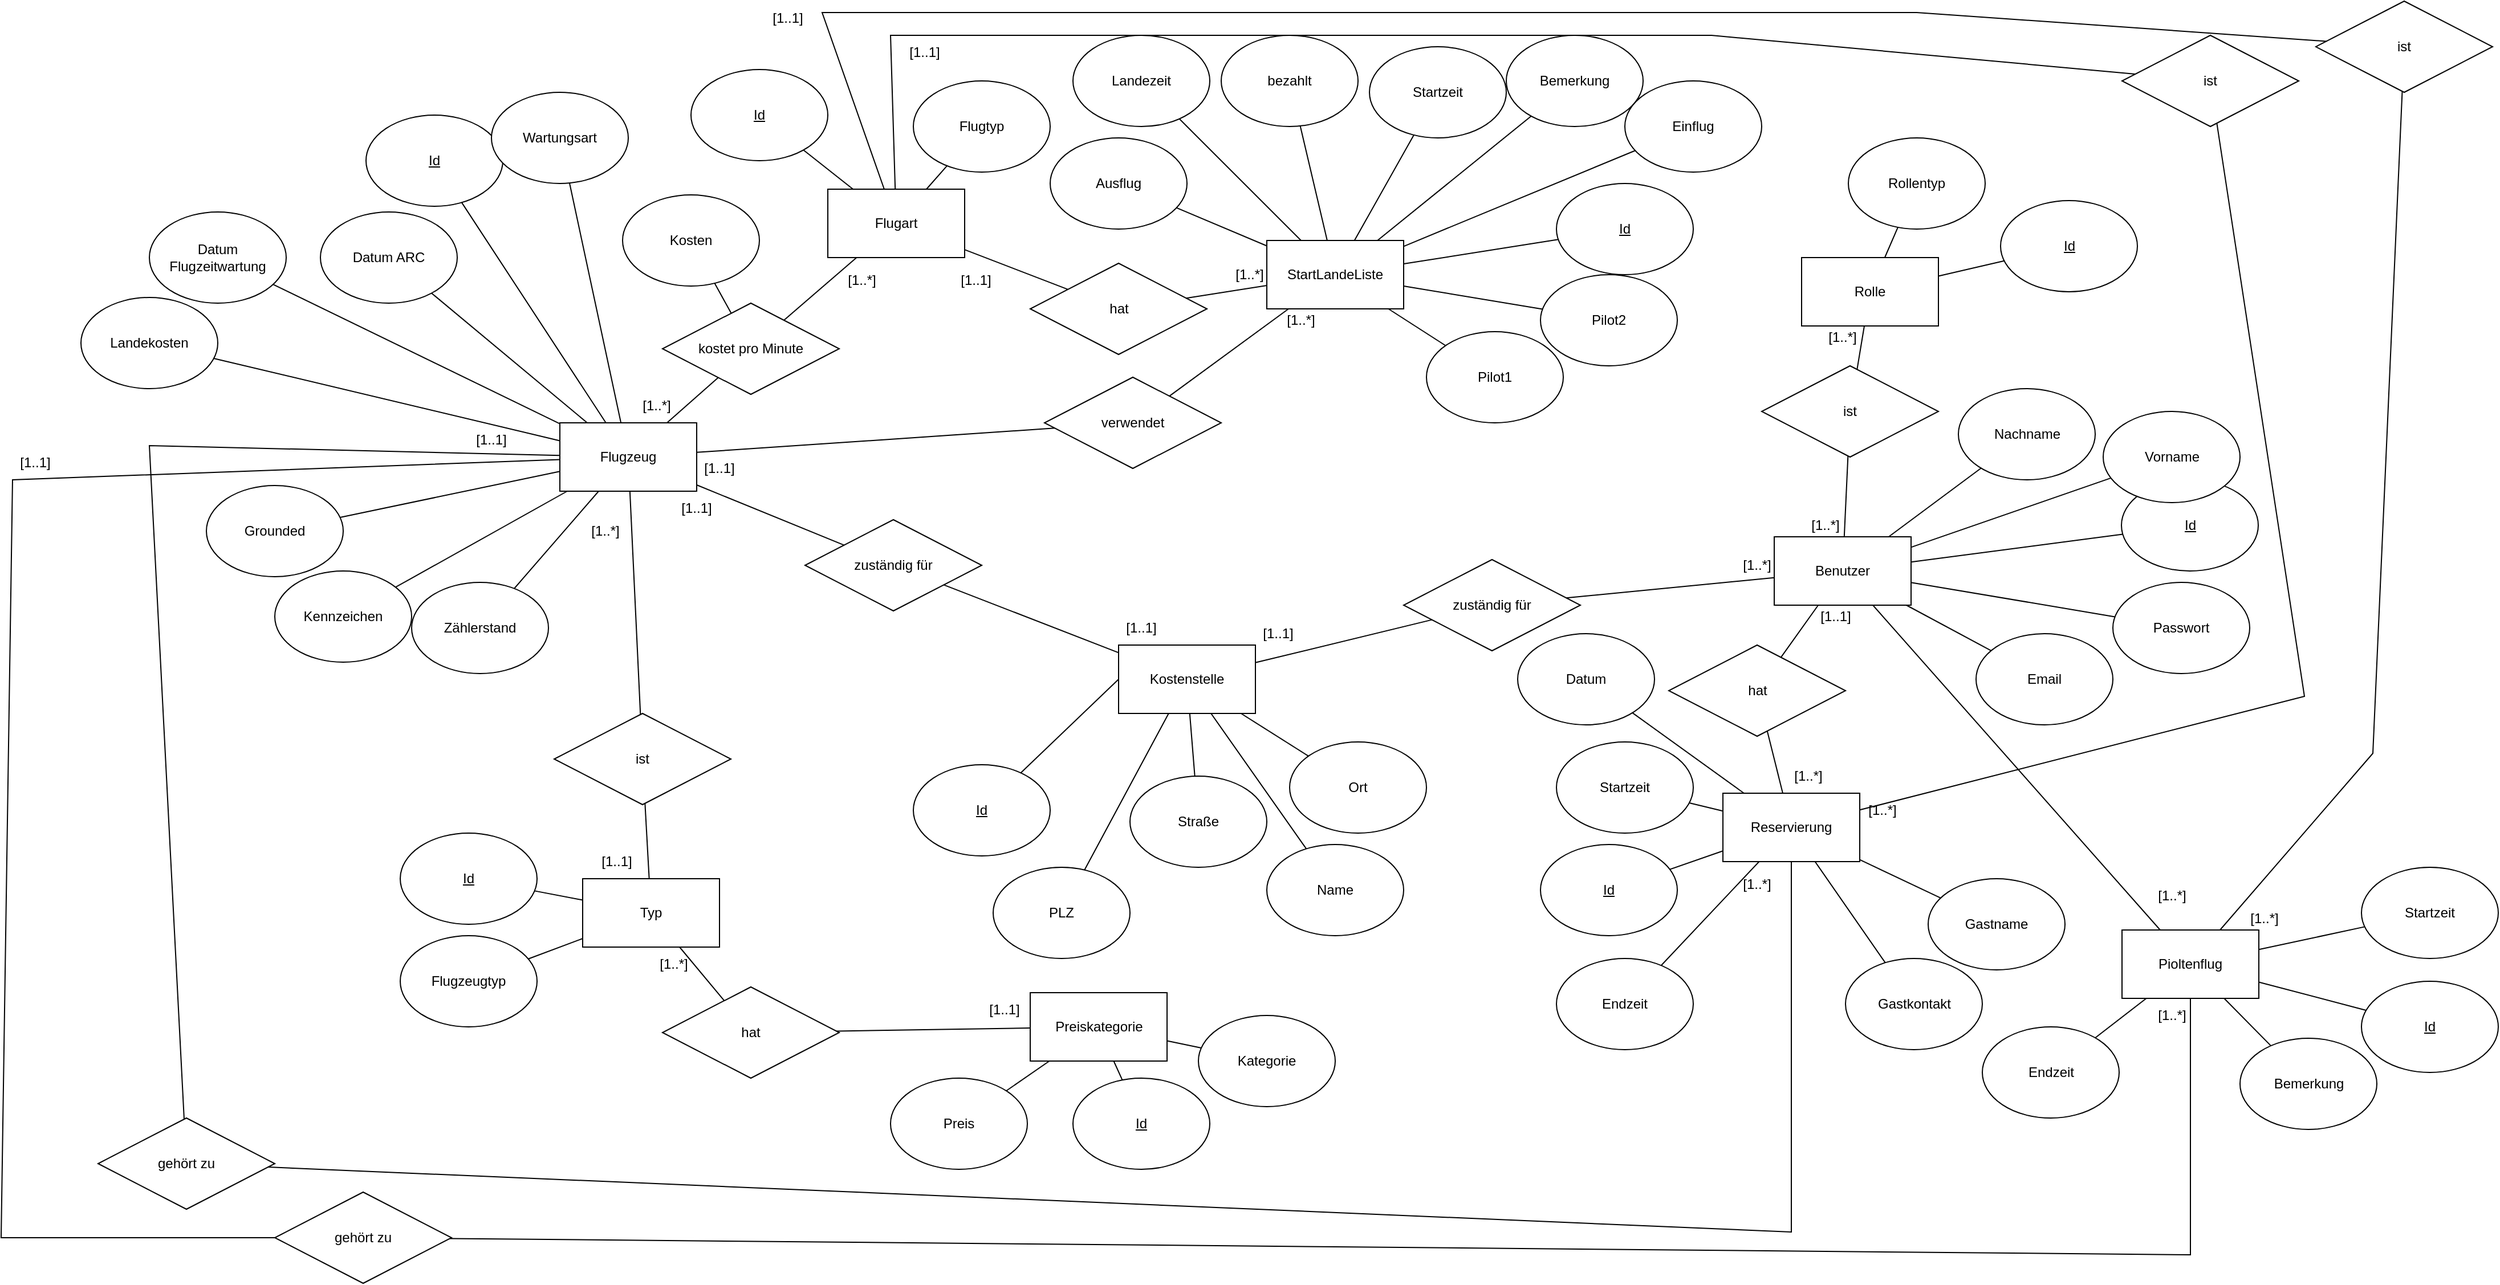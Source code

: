 <mxfile version="27.0.9">
  <diagram name="Seite-1" id="YMlRvp4VHCboZSjmHCUJ">
    <mxGraphModel dx="2328" dy="972" grid="1" gridSize="10" guides="1" tooltips="1" connect="1" arrows="1" fold="1" page="1" pageScale="1" pageWidth="827" pageHeight="1169" math="0" shadow="0">
      <root>
        <mxCell id="0" />
        <mxCell id="1" parent="0" />
        <mxCell id="peA1cHa59COo_uJrest4-1" value="Flugtyp" style="ellipse;whiteSpace=wrap;html=1;" parent="1" vertex="1">
          <mxGeometry x="240" y="80" width="120" height="80" as="geometry" />
        </mxCell>
        <mxCell id="peA1cHa59COo_uJrest4-2" value="Flugart" style="rounded=0;whiteSpace=wrap;html=1;" parent="1" vertex="1">
          <mxGeometry x="165" y="175" width="120" height="60" as="geometry" />
        </mxCell>
        <mxCell id="peA1cHa59COo_uJrest4-3" value="Id" style="ellipse;whiteSpace=wrap;html=1;fontStyle=4" parent="1" vertex="1">
          <mxGeometry x="45" y="70" width="120" height="80" as="geometry" />
        </mxCell>
        <mxCell id="peA1cHa59COo_uJrest4-4" value="" style="endArrow=none;html=1;rounded=0;" parent="1" source="peA1cHa59COo_uJrest4-3" target="peA1cHa59COo_uJrest4-2" edge="1">
          <mxGeometry width="50" height="50" relative="1" as="geometry">
            <mxPoint x="80" y="260" as="sourcePoint" />
            <mxPoint x="130" y="210" as="targetPoint" />
          </mxGeometry>
        </mxCell>
        <mxCell id="peA1cHa59COo_uJrest4-5" value="" style="endArrow=none;html=1;rounded=0;" parent="1" source="peA1cHa59COo_uJrest4-2" target="peA1cHa59COo_uJrest4-1" edge="1">
          <mxGeometry width="50" height="50" relative="1" as="geometry">
            <mxPoint x="340" y="150" as="sourcePoint" />
            <mxPoint x="390" y="100" as="targetPoint" />
          </mxGeometry>
        </mxCell>
        <mxCell id="peA1cHa59COo_uJrest4-6" value="Flugzeug" style="rounded=0;whiteSpace=wrap;html=1;" parent="1" vertex="1">
          <mxGeometry x="-70" y="380" width="120" height="60" as="geometry" />
        </mxCell>
        <mxCell id="peA1cHa59COo_uJrest4-12" value="Id" style="ellipse;whiteSpace=wrap;html=1;fontStyle=4" parent="1" vertex="1">
          <mxGeometry x="-240" y="110" width="120" height="80" as="geometry" />
        </mxCell>
        <mxCell id="peA1cHa59COo_uJrest4-13" value="Kennzeichen" style="ellipse;whiteSpace=wrap;html=1;" parent="1" vertex="1">
          <mxGeometry x="-320" y="510" width="120" height="80" as="geometry" />
        </mxCell>
        <mxCell id="peA1cHa59COo_uJrest4-14" value="Flugzeugtyp" style="ellipse;whiteSpace=wrap;html=1;" parent="1" vertex="1">
          <mxGeometry x="-210" y="830" width="120" height="80" as="geometry" />
        </mxCell>
        <mxCell id="peA1cHa59COo_uJrest4-17" value="" style="endArrow=none;html=1;rounded=0;" parent="1" source="peA1cHa59COo_uJrest4-13" target="peA1cHa59COo_uJrest4-6" edge="1">
          <mxGeometry width="50" height="50" relative="1" as="geometry">
            <mxPoint x="20" y="720" as="sourcePoint" />
            <mxPoint x="70" y="670" as="targetPoint" />
          </mxGeometry>
        </mxCell>
        <mxCell id="peA1cHa59COo_uJrest4-18" value="" style="endArrow=none;html=1;rounded=0;" parent="1" source="peA1cHa59COo_uJrest4-12" target="peA1cHa59COo_uJrest4-6" edge="1">
          <mxGeometry width="50" height="50" relative="1" as="geometry">
            <mxPoint x="-200" y="550" as="sourcePoint" />
            <mxPoint x="-150" y="500" as="targetPoint" />
          </mxGeometry>
        </mxCell>
        <mxCell id="peA1cHa59COo_uJrest4-20" value="" style="endArrow=none;html=1;rounded=0;" parent="1" source="Q0D2h3UwgnJ5SMxdu1O4-1" target="peA1cHa59COo_uJrest4-6" edge="1">
          <mxGeometry width="50" height="50" relative="1" as="geometry">
            <mxPoint x="-10" y="810" as="sourcePoint" />
            <mxPoint x="-120" y="280" as="targetPoint" />
          </mxGeometry>
        </mxCell>
        <mxCell id="peA1cHa59COo_uJrest4-26" value="Kostenstelle" style="rounded=0;whiteSpace=wrap;html=1;" parent="1" vertex="1">
          <mxGeometry x="420" y="575" width="120" height="60" as="geometry" />
        </mxCell>
        <mxCell id="peA1cHa59COo_uJrest4-27" value="Id" style="ellipse;whiteSpace=wrap;html=1;fontStyle=4" parent="1" vertex="1">
          <mxGeometry x="240" y="680" width="120" height="80" as="geometry" />
        </mxCell>
        <mxCell id="peA1cHa59COo_uJrest4-28" value="Name" style="ellipse;whiteSpace=wrap;html=1;" parent="1" vertex="1">
          <mxGeometry x="550" y="750" width="120" height="80" as="geometry" />
        </mxCell>
        <mxCell id="peA1cHa59COo_uJrest4-29" value="Straße" style="ellipse;whiteSpace=wrap;html=1;" parent="1" vertex="1">
          <mxGeometry x="430" y="690" width="120" height="80" as="geometry" />
        </mxCell>
        <mxCell id="peA1cHa59COo_uJrest4-30" value="PLZ" style="ellipse;whiteSpace=wrap;html=1;" parent="1" vertex="1">
          <mxGeometry x="310" y="770" width="120" height="80" as="geometry" />
        </mxCell>
        <mxCell id="peA1cHa59COo_uJrest4-31" value="Ort" style="ellipse;whiteSpace=wrap;html=1;" parent="1" vertex="1">
          <mxGeometry x="570" y="660" width="120" height="80" as="geometry" />
        </mxCell>
        <mxCell id="peA1cHa59COo_uJrest4-32" value="" style="endArrow=none;html=1;rounded=0;entryX=0;entryY=0.5;entryDx=0;entryDy=0;" parent="1" source="peA1cHa59COo_uJrest4-27" target="peA1cHa59COo_uJrest4-26" edge="1">
          <mxGeometry width="50" height="50" relative="1" as="geometry">
            <mxPoint x="260" y="440" as="sourcePoint" />
            <mxPoint x="310" y="390" as="targetPoint" />
          </mxGeometry>
        </mxCell>
        <mxCell id="peA1cHa59COo_uJrest4-33" value="" style="endArrow=none;html=1;rounded=0;" parent="1" source="peA1cHa59COo_uJrest4-30" target="peA1cHa59COo_uJrest4-26" edge="1">
          <mxGeometry width="50" height="50" relative="1" as="geometry">
            <mxPoint x="170" y="850" as="sourcePoint" />
            <mxPoint x="220" y="800" as="targetPoint" />
          </mxGeometry>
        </mxCell>
        <mxCell id="peA1cHa59COo_uJrest4-34" value="" style="endArrow=none;html=1;rounded=0;" parent="1" source="peA1cHa59COo_uJrest4-28" target="peA1cHa59COo_uJrest4-26" edge="1">
          <mxGeometry width="50" height="50" relative="1" as="geometry">
            <mxPoint x="570" y="630" as="sourcePoint" />
            <mxPoint x="620" y="580" as="targetPoint" />
          </mxGeometry>
        </mxCell>
        <mxCell id="peA1cHa59COo_uJrest4-35" value="" style="endArrow=none;html=1;rounded=0;" parent="1" source="peA1cHa59COo_uJrest4-29" target="peA1cHa59COo_uJrest4-26" edge="1">
          <mxGeometry width="50" height="50" relative="1" as="geometry">
            <mxPoint x="600" y="540" as="sourcePoint" />
            <mxPoint x="650" y="490" as="targetPoint" />
          </mxGeometry>
        </mxCell>
        <mxCell id="peA1cHa59COo_uJrest4-36" value="" style="endArrow=none;html=1;rounded=0;" parent="1" source="peA1cHa59COo_uJrest4-31" target="peA1cHa59COo_uJrest4-26" edge="1">
          <mxGeometry width="50" height="50" relative="1" as="geometry">
            <mxPoint x="750" y="590" as="sourcePoint" />
            <mxPoint x="800" y="540" as="targetPoint" />
          </mxGeometry>
        </mxCell>
        <mxCell id="peA1cHa59COo_uJrest4-37" value="Benutzer" style="rounded=0;whiteSpace=wrap;html=1;" parent="1" vertex="1">
          <mxGeometry x="995" y="480" width="120" height="60" as="geometry" />
        </mxCell>
        <mxCell id="peA1cHa59COo_uJrest4-38" value="Id" style="ellipse;whiteSpace=wrap;html=1;fontStyle=4" parent="1" vertex="1">
          <mxGeometry x="1299.5" y="430" width="120" height="80" as="geometry" />
        </mxCell>
        <mxCell id="peA1cHa59COo_uJrest4-39" value="Nachname" style="ellipse;whiteSpace=wrap;html=1;" parent="1" vertex="1">
          <mxGeometry x="1156.5" y="350" width="120" height="80" as="geometry" />
        </mxCell>
        <mxCell id="peA1cHa59COo_uJrest4-40" value="Vorname" style="ellipse;whiteSpace=wrap;html=1;" parent="1" vertex="1">
          <mxGeometry x="1283.5" y="370" width="120" height="80" as="geometry" />
        </mxCell>
        <mxCell id="peA1cHa59COo_uJrest4-43" value="" style="endArrow=none;html=1;rounded=0;" parent="1" source="peA1cHa59COo_uJrest4-37" target="peA1cHa59COo_uJrest4-40" edge="1">
          <mxGeometry width="50" height="50" relative="1" as="geometry">
            <mxPoint x="740" y="470" as="sourcePoint" />
            <mxPoint x="790" y="420" as="targetPoint" />
          </mxGeometry>
        </mxCell>
        <mxCell id="peA1cHa59COo_uJrest4-44" value="" style="endArrow=none;html=1;rounded=0;" parent="1" source="peA1cHa59COo_uJrest4-37" target="peA1cHa59COo_uJrest4-39" edge="1">
          <mxGeometry width="50" height="50" relative="1" as="geometry">
            <mxPoint x="770" y="490" as="sourcePoint" />
            <mxPoint x="820" y="440" as="targetPoint" />
          </mxGeometry>
        </mxCell>
        <mxCell id="peA1cHa59COo_uJrest4-45" value="" style="endArrow=none;html=1;rounded=0;" parent="1" source="peA1cHa59COo_uJrest4-37" target="peA1cHa59COo_uJrest4-38" edge="1">
          <mxGeometry width="50" height="50" relative="1" as="geometry">
            <mxPoint x="910" y="500" as="sourcePoint" />
            <mxPoint x="960" y="450" as="targetPoint" />
          </mxGeometry>
        </mxCell>
        <mxCell id="peA1cHa59COo_uJrest4-46" value="zuständig für" style="rhombus;whiteSpace=wrap;html=1;" parent="1" vertex="1">
          <mxGeometry x="145" y="465" width="155" height="80" as="geometry" />
        </mxCell>
        <mxCell id="peA1cHa59COo_uJrest4-47" value="" style="endArrow=none;html=1;rounded=0;" parent="1" source="peA1cHa59COo_uJrest4-26" target="peA1cHa59COo_uJrest4-46" edge="1">
          <mxGeometry width="50" height="50" relative="1" as="geometry">
            <mxPoint x="500" y="400" as="sourcePoint" />
            <mxPoint x="550" y="350" as="targetPoint" />
          </mxGeometry>
        </mxCell>
        <mxCell id="peA1cHa59COo_uJrest4-48" value="[1..1]" style="text;html=1;align=center;verticalAlign=middle;whiteSpace=wrap;rounded=0;" parent="1" vertex="1">
          <mxGeometry x="410" y="545" width="60" height="30" as="geometry" />
        </mxCell>
        <mxCell id="peA1cHa59COo_uJrest4-49" value="" style="endArrow=none;html=1;rounded=0;" parent="1" source="peA1cHa59COo_uJrest4-6" target="peA1cHa59COo_uJrest4-46" edge="1">
          <mxGeometry width="50" height="50" relative="1" as="geometry">
            <mxPoint x="430" y="410" as="sourcePoint" />
            <mxPoint x="480" y="360" as="targetPoint" />
          </mxGeometry>
        </mxCell>
        <mxCell id="peA1cHa59COo_uJrest4-51" value="[1..*]" style="text;html=1;align=center;verticalAlign=middle;whiteSpace=wrap;rounded=0;" parent="1" vertex="1">
          <mxGeometry x="950" y="490" width="60" height="30" as="geometry" />
        </mxCell>
        <mxCell id="peA1cHa59COo_uJrest4-54" value="" style="endArrow=none;html=1;rounded=0;" parent="1" source="peA1cHa59COo_uJrest4-6" target="peA1cHa59COo_uJrest4-97" edge="1">
          <mxGeometry width="50" height="50" relative="1" as="geometry">
            <mxPoint x="390" y="410" as="sourcePoint" />
            <mxPoint x="487.623" y="349.418" as="targetPoint" />
          </mxGeometry>
        </mxCell>
        <mxCell id="peA1cHa59COo_uJrest4-56" value="[1..1]" style="text;html=1;align=center;verticalAlign=middle;whiteSpace=wrap;rounded=0;" parent="1" vertex="1">
          <mxGeometry x="40" y="405" width="60" height="30" as="geometry" />
        </mxCell>
        <mxCell id="peA1cHa59COo_uJrest4-58" value="bezahlt" style="ellipse;whiteSpace=wrap;html=1;" parent="1" vertex="1">
          <mxGeometry x="510" y="40" width="120" height="80" as="geometry" />
        </mxCell>
        <mxCell id="peA1cHa59COo_uJrest4-59" value="Startzeit" style="ellipse;whiteSpace=wrap;html=1;" parent="1" vertex="1">
          <mxGeometry x="640" y="50" width="120" height="80" as="geometry" />
        </mxCell>
        <mxCell id="peA1cHa59COo_uJrest4-60" value="Landezeit" style="ellipse;whiteSpace=wrap;html=1;" parent="1" vertex="1">
          <mxGeometry x="380" y="40" width="120" height="80" as="geometry" />
        </mxCell>
        <mxCell id="peA1cHa59COo_uJrest4-63" value="" style="endArrow=none;html=1;rounded=0;" parent="1" source="peA1cHa59COo_uJrest4-2" target="peA1cHa59COo_uJrest4-100" edge="1">
          <mxGeometry width="50" height="50" relative="1" as="geometry">
            <mxPoint x="330" y="340" as="sourcePoint" />
            <mxPoint x="472.314" y="318.483" as="targetPoint" />
          </mxGeometry>
        </mxCell>
        <mxCell id="peA1cHa59COo_uJrest4-65" value="Bemerkung" style="ellipse;whiteSpace=wrap;html=1;" parent="1" vertex="1">
          <mxGeometry x="760" y="40" width="120" height="80" as="geometry" />
        </mxCell>
        <mxCell id="peA1cHa59COo_uJrest4-66" value="" style="endArrow=none;html=1;rounded=0;" parent="1" source="peA1cHa59COo_uJrest4-94" target="peA1cHa59COo_uJrest4-60" edge="1">
          <mxGeometry width="50" height="50" relative="1" as="geometry">
            <mxPoint x="515.631" y="296.126" as="sourcePoint" />
            <mxPoint x="460" y="230" as="targetPoint" />
          </mxGeometry>
        </mxCell>
        <mxCell id="peA1cHa59COo_uJrest4-67" value="" style="endArrow=none;html=1;rounded=0;" parent="1" source="peA1cHa59COo_uJrest4-94" target="peA1cHa59COo_uJrest4-58" edge="1">
          <mxGeometry width="50" height="50" relative="1" as="geometry">
            <mxPoint x="533.764" y="293.233" as="sourcePoint" />
            <mxPoint x="630" y="200" as="targetPoint" />
          </mxGeometry>
        </mxCell>
        <mxCell id="peA1cHa59COo_uJrest4-68" value="" style="endArrow=none;html=1;rounded=0;" parent="1" source="peA1cHa59COo_uJrest4-94" target="peA1cHa59COo_uJrest4-59" edge="1">
          <mxGeometry width="50" height="50" relative="1" as="geometry">
            <mxPoint x="548.478" y="300.828" as="sourcePoint" />
            <mxPoint x="660" y="220" as="targetPoint" />
          </mxGeometry>
        </mxCell>
        <mxCell id="peA1cHa59COo_uJrest4-69" value="" style="endArrow=none;html=1;rounded=0;" parent="1" source="peA1cHa59COo_uJrest4-94" target="peA1cHa59COo_uJrest4-65" edge="1">
          <mxGeometry width="50" height="50" relative="1" as="geometry">
            <mxPoint x="558.841" y="306.176" as="sourcePoint" />
            <mxPoint x="710" y="250" as="targetPoint" />
          </mxGeometry>
        </mxCell>
        <mxCell id="peA1cHa59COo_uJrest4-70" value="Einflug" style="ellipse;whiteSpace=wrap;html=1;" parent="1" vertex="1">
          <mxGeometry x="864" y="80" width="120" height="80" as="geometry" />
        </mxCell>
        <mxCell id="peA1cHa59COo_uJrest4-71" value="Ausflug" style="ellipse;whiteSpace=wrap;html=1;" parent="1" vertex="1">
          <mxGeometry x="360" y="130" width="120" height="80" as="geometry" />
        </mxCell>
        <mxCell id="peA1cHa59COo_uJrest4-72" value="" style="endArrow=none;html=1;rounded=0;" parent="1" source="peA1cHa59COo_uJrest4-71" target="peA1cHa59COo_uJrest4-94" edge="1">
          <mxGeometry width="50" height="50" relative="1" as="geometry">
            <mxPoint x="310" y="360" as="sourcePoint" />
            <mxPoint x="502.609" y="302.847" as="targetPoint" />
          </mxGeometry>
        </mxCell>
        <mxCell id="peA1cHa59COo_uJrest4-73" value="" style="endArrow=none;html=1;rounded=0;" parent="1" source="peA1cHa59COo_uJrest4-94" target="peA1cHa59COo_uJrest4-70" edge="1">
          <mxGeometry width="50" height="50" relative="1" as="geometry">
            <mxPoint x="570.311" y="312.096" as="sourcePoint" />
            <mxPoint x="990" y="160" as="targetPoint" />
          </mxGeometry>
        </mxCell>
        <mxCell id="peA1cHa59COo_uJrest4-76" value="Rolle" style="rounded=0;whiteSpace=wrap;html=1;" parent="1" vertex="1">
          <mxGeometry x="1019" y="235" width="120" height="60" as="geometry" />
        </mxCell>
        <mxCell id="peA1cHa59COo_uJrest4-77" value="Id" style="ellipse;whiteSpace=wrap;html=1;fontStyle=4" parent="1" vertex="1">
          <mxGeometry x="1193.5" y="185" width="120" height="80" as="geometry" />
        </mxCell>
        <mxCell id="peA1cHa59COo_uJrest4-78" value="Rollentyp" style="ellipse;whiteSpace=wrap;html=1;" parent="1" vertex="1">
          <mxGeometry x="1060" y="130" width="120" height="80" as="geometry" />
        </mxCell>
        <mxCell id="peA1cHa59COo_uJrest4-79" value="" style="endArrow=none;html=1;rounded=0;" parent="1" source="peA1cHa59COo_uJrest4-78" target="peA1cHa59COo_uJrest4-76" edge="1">
          <mxGeometry width="50" height="50" relative="1" as="geometry">
            <mxPoint x="787" y="575" as="sourcePoint" />
            <mxPoint x="837" y="525" as="targetPoint" />
          </mxGeometry>
        </mxCell>
        <mxCell id="peA1cHa59COo_uJrest4-80" value="" style="endArrow=none;html=1;rounded=0;" parent="1" source="peA1cHa59COo_uJrest4-77" target="peA1cHa59COo_uJrest4-76" edge="1">
          <mxGeometry width="50" height="50" relative="1" as="geometry">
            <mxPoint x="1107" y="575" as="sourcePoint" />
            <mxPoint x="1157" y="525" as="targetPoint" />
          </mxGeometry>
        </mxCell>
        <mxCell id="peA1cHa59COo_uJrest4-81" value="ist" style="rhombus;whiteSpace=wrap;html=1;" parent="1" vertex="1">
          <mxGeometry x="984" y="330" width="155" height="80" as="geometry" />
        </mxCell>
        <mxCell id="peA1cHa59COo_uJrest4-82" value="" style="endArrow=none;html=1;rounded=0;" parent="1" source="peA1cHa59COo_uJrest4-37" target="peA1cHa59COo_uJrest4-81" edge="1">
          <mxGeometry width="50" height="50" relative="1" as="geometry">
            <mxPoint x="770" y="550" as="sourcePoint" />
            <mxPoint x="820" y="500" as="targetPoint" />
          </mxGeometry>
        </mxCell>
        <mxCell id="peA1cHa59COo_uJrest4-83" value="" style="endArrow=none;html=1;rounded=0;" parent="1" source="peA1cHa59COo_uJrest4-76" target="peA1cHa59COo_uJrest4-81" edge="1">
          <mxGeometry width="50" height="50" relative="1" as="geometry">
            <mxPoint x="810" y="560" as="sourcePoint" />
            <mxPoint x="860" y="510" as="targetPoint" />
          </mxGeometry>
        </mxCell>
        <mxCell id="peA1cHa59COo_uJrest4-84" value="[1..*]" style="text;html=1;align=center;verticalAlign=middle;whiteSpace=wrap;rounded=0;" parent="1" vertex="1">
          <mxGeometry x="1025" y="290" width="60" height="30" as="geometry" />
        </mxCell>
        <mxCell id="peA1cHa59COo_uJrest4-85" value="[1..*]" style="text;html=1;align=center;verticalAlign=middle;whiteSpace=wrap;rounded=0;" parent="1" vertex="1">
          <mxGeometry x="1010" y="455" width="60" height="30" as="geometry" />
        </mxCell>
        <mxCell id="peA1cHa59COo_uJrest4-86" value="zuständig für" style="rhombus;whiteSpace=wrap;html=1;" parent="1" vertex="1">
          <mxGeometry x="670" y="500" width="155" height="80" as="geometry" />
        </mxCell>
        <mxCell id="peA1cHa59COo_uJrest4-87" value="" style="endArrow=none;html=1;rounded=0;" parent="1" source="peA1cHa59COo_uJrest4-26" target="peA1cHa59COo_uJrest4-86" edge="1">
          <mxGeometry width="50" height="50" relative="1" as="geometry">
            <mxPoint x="520" y="470" as="sourcePoint" />
            <mxPoint x="570" y="420" as="targetPoint" />
          </mxGeometry>
        </mxCell>
        <mxCell id="peA1cHa59COo_uJrest4-88" value="[1..1]" style="text;html=1;align=center;verticalAlign=middle;whiteSpace=wrap;rounded=0;" parent="1" vertex="1">
          <mxGeometry x="530" y="550" width="60" height="30" as="geometry" />
        </mxCell>
        <mxCell id="peA1cHa59COo_uJrest4-89" value="" style="endArrow=none;html=1;rounded=0;" parent="1" source="peA1cHa59COo_uJrest4-86" target="peA1cHa59COo_uJrest4-37" edge="1">
          <mxGeometry width="50" height="50" relative="1" as="geometry">
            <mxPoint x="890.001" y="628.721" as="sourcePoint" />
            <mxPoint x="686.23" y="440" as="targetPoint" />
          </mxGeometry>
        </mxCell>
        <mxCell id="peA1cHa59COo_uJrest4-94" value="StartLandeListe" style="rounded=0;whiteSpace=wrap;html=1;" parent="1" vertex="1">
          <mxGeometry x="550" y="220" width="120" height="60" as="geometry" />
        </mxCell>
        <mxCell id="peA1cHa59COo_uJrest4-97" value="verwendet" style="rhombus;whiteSpace=wrap;html=1;" parent="1" vertex="1">
          <mxGeometry x="355" y="340" width="155" height="80" as="geometry" />
        </mxCell>
        <mxCell id="peA1cHa59COo_uJrest4-98" value="[1..*]" style="text;html=1;align=center;verticalAlign=middle;whiteSpace=wrap;rounded=0;" parent="1" vertex="1">
          <mxGeometry x="550" y="275" width="60" height="30" as="geometry" />
        </mxCell>
        <mxCell id="peA1cHa59COo_uJrest4-99" value="" style="endArrow=none;html=1;rounded=0;" parent="1" source="peA1cHa59COo_uJrest4-97" target="peA1cHa59COo_uJrest4-94" edge="1">
          <mxGeometry width="50" height="50" relative="1" as="geometry">
            <mxPoint x="510" y="450" as="sourcePoint" />
            <mxPoint x="560" y="400" as="targetPoint" />
          </mxGeometry>
        </mxCell>
        <mxCell id="peA1cHa59COo_uJrest4-100" value="hat" style="rhombus;whiteSpace=wrap;html=1;" parent="1" vertex="1">
          <mxGeometry x="342.5" y="240" width="155" height="80" as="geometry" />
        </mxCell>
        <mxCell id="peA1cHa59COo_uJrest4-101" value="" style="endArrow=none;html=1;rounded=0;" parent="1" source="peA1cHa59COo_uJrest4-100" target="peA1cHa59COo_uJrest4-94" edge="1">
          <mxGeometry width="50" height="50" relative="1" as="geometry">
            <mxPoint x="260" y="380" as="sourcePoint" />
            <mxPoint x="310" y="330" as="targetPoint" />
          </mxGeometry>
        </mxCell>
        <mxCell id="peA1cHa59COo_uJrest4-102" value="[1..1]" style="text;html=1;align=center;verticalAlign=middle;whiteSpace=wrap;rounded=0;" parent="1" vertex="1">
          <mxGeometry x="265" y="240" width="60" height="30" as="geometry" />
        </mxCell>
        <mxCell id="peA1cHa59COo_uJrest4-103" value="[1..*]" style="text;html=1;align=center;verticalAlign=middle;whiteSpace=wrap;rounded=0;" parent="1" vertex="1">
          <mxGeometry x="505" y="235" width="60" height="30" as="geometry" />
        </mxCell>
        <mxCell id="vmF1_-FJys3U0_ZO66zo-3" value="Passwort" style="ellipse;whiteSpace=wrap;html=1;" parent="1" vertex="1">
          <mxGeometry x="1292" y="520" width="120" height="80" as="geometry" />
        </mxCell>
        <mxCell id="vmF1_-FJys3U0_ZO66zo-4" value="" style="endArrow=none;html=1;rounded=0;" parent="1" source="peA1cHa59COo_uJrest4-37" target="vmF1_-FJys3U0_ZO66zo-3" edge="1">
          <mxGeometry width="50" height="50" relative="1" as="geometry">
            <mxPoint x="1120" y="520" as="sourcePoint" />
            <mxPoint x="1170" y="470" as="targetPoint" />
          </mxGeometry>
        </mxCell>
        <mxCell id="vmF1_-FJys3U0_ZO66zo-5" value="Email" style="ellipse;whiteSpace=wrap;html=1;" parent="1" vertex="1">
          <mxGeometry x="1172" y="565" width="120" height="80" as="geometry" />
        </mxCell>
        <mxCell id="vmF1_-FJys3U0_ZO66zo-6" value="" style="endArrow=none;html=1;rounded=0;" parent="1" source="peA1cHa59COo_uJrest4-37" target="vmF1_-FJys3U0_ZO66zo-5" edge="1">
          <mxGeometry width="50" height="50" relative="1" as="geometry">
            <mxPoint x="1160" y="540" as="sourcePoint" />
            <mxPoint x="1210" y="490" as="targetPoint" />
          </mxGeometry>
        </mxCell>
        <mxCell id="vmF1_-FJys3U0_ZO66zo-9" value="Id" style="ellipse;whiteSpace=wrap;html=1;fontStyle=4" parent="1" vertex="1">
          <mxGeometry x="804" y="170" width="120" height="80" as="geometry" />
        </mxCell>
        <mxCell id="vmF1_-FJys3U0_ZO66zo-10" value="" style="endArrow=none;html=1;rounded=0;" parent="1" source="vmF1_-FJys3U0_ZO66zo-9" target="peA1cHa59COo_uJrest4-94" edge="1">
          <mxGeometry width="50" height="50" relative="1" as="geometry">
            <mxPoint x="980" y="160" as="sourcePoint" />
            <mxPoint x="1030" y="110" as="targetPoint" />
          </mxGeometry>
        </mxCell>
        <mxCell id="vmF1_-FJys3U0_ZO66zo-11" value="Zählerstand" style="ellipse;whiteSpace=wrap;html=1;" parent="1" vertex="1">
          <mxGeometry x="-200" y="520" width="120" height="80" as="geometry" />
        </mxCell>
        <mxCell id="vmF1_-FJys3U0_ZO66zo-12" value="" style="endArrow=none;html=1;rounded=0;" parent="1" source="vmF1_-FJys3U0_ZO66zo-11" target="peA1cHa59COo_uJrest4-6" edge="1">
          <mxGeometry width="50" height="50" relative="1" as="geometry">
            <mxPoint x="10" y="680" as="sourcePoint" />
            <mxPoint x="60" y="630" as="targetPoint" />
          </mxGeometry>
        </mxCell>
        <mxCell id="oKezhVb2iY93yALDKkJJ-1" value="Grounded" style="ellipse;whiteSpace=wrap;html=1;" parent="1" vertex="1">
          <mxGeometry x="-380" y="435" width="120" height="80" as="geometry" />
        </mxCell>
        <mxCell id="oKezhVb2iY93yALDKkJJ-2" value="" style="endArrow=none;html=1;rounded=0;" parent="1" source="peA1cHa59COo_uJrest4-6" target="oKezhVb2iY93yALDKkJJ-1" edge="1">
          <mxGeometry width="50" height="50" relative="1" as="geometry">
            <mxPoint x="40" y="830" as="sourcePoint" />
            <mxPoint x="90" y="780" as="targetPoint" />
          </mxGeometry>
        </mxCell>
        <mxCell id="Q0D2h3UwgnJ5SMxdu1O4-1" value="ist" style="rhombus;whiteSpace=wrap;html=1;" parent="1" vertex="1">
          <mxGeometry x="-75" y="635" width="155" height="80" as="geometry" />
        </mxCell>
        <mxCell id="Q0D2h3UwgnJ5SMxdu1O4-2" value="Id" style="ellipse;whiteSpace=wrap;html=1;fontStyle=4" parent="1" vertex="1">
          <mxGeometry x="-210" y="740" width="120" height="80" as="geometry" />
        </mxCell>
        <mxCell id="Q0D2h3UwgnJ5SMxdu1O4-4" value="Typ" style="rounded=0;whiteSpace=wrap;html=1;" parent="1" vertex="1">
          <mxGeometry x="-50" y="780" width="120" height="60" as="geometry" />
        </mxCell>
        <mxCell id="Q0D2h3UwgnJ5SMxdu1O4-5" value="" style="endArrow=none;html=1;rounded=0;" parent="1" source="Q0D2h3UwgnJ5SMxdu1O4-4" target="Q0D2h3UwgnJ5SMxdu1O4-1" edge="1">
          <mxGeometry width="50" height="50" relative="1" as="geometry">
            <mxPoint x="-230" y="640" as="sourcePoint" />
            <mxPoint x="-180" y="590" as="targetPoint" />
          </mxGeometry>
        </mxCell>
        <mxCell id="Q0D2h3UwgnJ5SMxdu1O4-6" value="" style="endArrow=none;html=1;rounded=0;" parent="1" source="peA1cHa59COo_uJrest4-14" target="Q0D2h3UwgnJ5SMxdu1O4-4" edge="1">
          <mxGeometry width="50" height="50" relative="1" as="geometry">
            <mxPoint x="-290" y="700" as="sourcePoint" />
            <mxPoint x="-240" y="650" as="targetPoint" />
          </mxGeometry>
        </mxCell>
        <mxCell id="Q0D2h3UwgnJ5SMxdu1O4-7" value="" style="endArrow=none;html=1;rounded=0;" parent="1" source="18rr-xaSQHmW7nfvRvTj-31" target="Q0D2h3UwgnJ5SMxdu1O4-4" edge="1">
          <mxGeometry width="50" height="50" relative="1" as="geometry">
            <mxPoint x="64.019" y="883.945" as="sourcePoint" />
            <mxPoint x="250" y="850" as="targetPoint" />
          </mxGeometry>
        </mxCell>
        <mxCell id="Q0D2h3UwgnJ5SMxdu1O4-8" value="" style="endArrow=none;html=1;rounded=0;" parent="1" source="Q0D2h3UwgnJ5SMxdu1O4-2" target="Q0D2h3UwgnJ5SMxdu1O4-4" edge="1">
          <mxGeometry width="50" height="50" relative="1" as="geometry">
            <mxPoint x="110" y="830" as="sourcePoint" />
            <mxPoint x="160" y="780" as="targetPoint" />
          </mxGeometry>
        </mxCell>
        <mxCell id="Q0D2h3UwgnJ5SMxdu1O4-9" value="[1..1]" style="text;html=1;align=center;verticalAlign=middle;whiteSpace=wrap;rounded=0;" parent="1" vertex="1">
          <mxGeometry x="-50" y="750" width="60" height="30" as="geometry" />
        </mxCell>
        <mxCell id="Q0D2h3UwgnJ5SMxdu1O4-10" value="[1..*]" style="text;html=1;align=center;verticalAlign=middle;whiteSpace=wrap;rounded=0;" parent="1" vertex="1">
          <mxGeometry x="-60" y="460" width="60" height="30" as="geometry" />
        </mxCell>
        <mxCell id="18rr-xaSQHmW7nfvRvTj-1" value="Wartungsart" style="ellipse;whiteSpace=wrap;html=1;" parent="1" vertex="1">
          <mxGeometry x="-130" y="90" width="120" height="80" as="geometry" />
        </mxCell>
        <mxCell id="18rr-xaSQHmW7nfvRvTj-2" value="Datum ARC" style="ellipse;whiteSpace=wrap;html=1;" parent="1" vertex="1">
          <mxGeometry x="-280" y="195" width="120" height="80" as="geometry" />
        </mxCell>
        <mxCell id="18rr-xaSQHmW7nfvRvTj-3" value="Datum Flugzeitwartung" style="ellipse;whiteSpace=wrap;html=1;" parent="1" vertex="1">
          <mxGeometry x="-430" y="195" width="120" height="80" as="geometry" />
        </mxCell>
        <mxCell id="18rr-xaSQHmW7nfvRvTj-5" value="&lt;span style=&quot;text-align: left;&quot;&gt;Landekosten&lt;/span&gt;" style="ellipse;whiteSpace=wrap;html=1;" parent="1" vertex="1">
          <mxGeometry x="-490" y="270" width="120" height="80" as="geometry" />
        </mxCell>
        <mxCell id="18rr-xaSQHmW7nfvRvTj-6" value="" style="endArrow=none;html=1;rounded=0;" parent="1" source="18rr-xaSQHmW7nfvRvTj-3" target="peA1cHa59COo_uJrest4-6" edge="1">
          <mxGeometry width="50" height="50" relative="1" as="geometry">
            <mxPoint x="-350" y="530" as="sourcePoint" />
            <mxPoint x="-300" y="480" as="targetPoint" />
          </mxGeometry>
        </mxCell>
        <mxCell id="18rr-xaSQHmW7nfvRvTj-7" value="" style="endArrow=none;html=1;rounded=0;" parent="1" source="18rr-xaSQHmW7nfvRvTj-2" target="peA1cHa59COo_uJrest4-6" edge="1">
          <mxGeometry width="50" height="50" relative="1" as="geometry">
            <mxPoint x="-110" y="360" as="sourcePoint" />
            <mxPoint x="-60" y="310" as="targetPoint" />
          </mxGeometry>
        </mxCell>
        <mxCell id="18rr-xaSQHmW7nfvRvTj-8" value="" style="endArrow=none;html=1;rounded=0;" parent="1" source="peA1cHa59COo_uJrest4-6" target="18rr-xaSQHmW7nfvRvTj-1" edge="1">
          <mxGeometry width="50" height="50" relative="1" as="geometry">
            <mxPoint x="-430" y="480" as="sourcePoint" />
            <mxPoint x="-380" y="430" as="targetPoint" />
          </mxGeometry>
        </mxCell>
        <mxCell id="18rr-xaSQHmW7nfvRvTj-9" value="" style="endArrow=none;html=1;rounded=0;" parent="1" source="peA1cHa59COo_uJrest4-6" target="18rr-xaSQHmW7nfvRvTj-5" edge="1">
          <mxGeometry width="50" height="50" relative="1" as="geometry">
            <mxPoint x="-500" y="460" as="sourcePoint" />
            <mxPoint x="-450" y="410" as="targetPoint" />
          </mxGeometry>
        </mxCell>
        <mxCell id="18rr-xaSQHmW7nfvRvTj-19" value="Pilot1" style="ellipse;whiteSpace=wrap;html=1;" parent="1" vertex="1">
          <mxGeometry x="690" y="300" width="120" height="80" as="geometry" />
        </mxCell>
        <mxCell id="18rr-xaSQHmW7nfvRvTj-20" value="Pilot2" style="ellipse;whiteSpace=wrap;html=1;" parent="1" vertex="1">
          <mxGeometry x="790" y="250" width="120" height="80" as="geometry" />
        </mxCell>
        <mxCell id="18rr-xaSQHmW7nfvRvTj-21" value="" style="endArrow=none;html=1;rounded=0;" parent="1" source="peA1cHa59COo_uJrest4-94" target="18rr-xaSQHmW7nfvRvTj-19" edge="1">
          <mxGeometry width="50" height="50" relative="1" as="geometry">
            <mxPoint x="690" y="430" as="sourcePoint" />
            <mxPoint x="740" y="380" as="targetPoint" />
          </mxGeometry>
        </mxCell>
        <mxCell id="18rr-xaSQHmW7nfvRvTj-22" value="" style="endArrow=none;html=1;rounded=0;" parent="1" source="18rr-xaSQHmW7nfvRvTj-20" target="peA1cHa59COo_uJrest4-94" edge="1">
          <mxGeometry width="50" height="50" relative="1" as="geometry">
            <mxPoint x="580" y="420" as="sourcePoint" />
            <mxPoint x="630" y="370" as="targetPoint" />
          </mxGeometry>
        </mxCell>
        <mxCell id="18rr-xaSQHmW7nfvRvTj-23" value="Kategorie" style="ellipse;whiteSpace=wrap;html=1;" parent="1" vertex="1">
          <mxGeometry x="490" y="900" width="120" height="80" as="geometry" />
        </mxCell>
        <mxCell id="18rr-xaSQHmW7nfvRvTj-24" value="Id" style="ellipse;whiteSpace=wrap;html=1;fontStyle=4" parent="1" vertex="1">
          <mxGeometry x="380" y="955" width="120" height="80" as="geometry" />
        </mxCell>
        <mxCell id="18rr-xaSQHmW7nfvRvTj-25" value="Preiskategorie" style="rounded=0;whiteSpace=wrap;html=1;" parent="1" vertex="1">
          <mxGeometry x="342.5" y="880" width="120" height="60" as="geometry" />
        </mxCell>
        <mxCell id="18rr-xaSQHmW7nfvRvTj-26" value="" style="endArrow=none;html=1;rounded=0;" parent="1" source="18rr-xaSQHmW7nfvRvTj-23" target="18rr-xaSQHmW7nfvRvTj-25" edge="1">
          <mxGeometry width="50" height="50" relative="1" as="geometry">
            <mxPoint x="60" y="870" as="sourcePoint" />
            <mxPoint x="110" y="820" as="targetPoint" />
          </mxGeometry>
        </mxCell>
        <mxCell id="18rr-xaSQHmW7nfvRvTj-28" value="" style="endArrow=none;html=1;rounded=0;" parent="1" source="18rr-xaSQHmW7nfvRvTj-24" target="18rr-xaSQHmW7nfvRvTj-25" edge="1">
          <mxGeometry width="50" height="50" relative="1" as="geometry">
            <mxPoint x="460" y="1000" as="sourcePoint" />
            <mxPoint x="510" y="950" as="targetPoint" />
          </mxGeometry>
        </mxCell>
        <mxCell id="18rr-xaSQHmW7nfvRvTj-29" value="[1..1]" style="text;html=1;align=center;verticalAlign=middle;whiteSpace=wrap;rounded=0;" parent="1" vertex="1">
          <mxGeometry x="290" y="880" width="60" height="30" as="geometry" />
        </mxCell>
        <mxCell id="18rr-xaSQHmW7nfvRvTj-30" value="[1..*]" style="text;html=1;align=center;verticalAlign=middle;whiteSpace=wrap;rounded=0;" parent="1" vertex="1">
          <mxGeometry y="840" width="60" height="30" as="geometry" />
        </mxCell>
        <mxCell id="18rr-xaSQHmW7nfvRvTj-31" value="hat" style="rhombus;whiteSpace=wrap;html=1;" parent="1" vertex="1">
          <mxGeometry x="20" y="875" width="155" height="80" as="geometry" />
        </mxCell>
        <mxCell id="18rr-xaSQHmW7nfvRvTj-32" value="" style="endArrow=none;html=1;rounded=0;" parent="1" source="18rr-xaSQHmW7nfvRvTj-31" target="18rr-xaSQHmW7nfvRvTj-25" edge="1">
          <mxGeometry width="50" height="50" relative="1" as="geometry">
            <mxPoint x="60" y="826" as="sourcePoint" />
            <mxPoint x="50" y="630" as="targetPoint" />
          </mxGeometry>
        </mxCell>
        <mxCell id="18rr-xaSQHmW7nfvRvTj-33" value="Preis" style="ellipse;whiteSpace=wrap;html=1;" parent="1" vertex="1">
          <mxGeometry x="220" y="955" width="120" height="80" as="geometry" />
        </mxCell>
        <mxCell id="18rr-xaSQHmW7nfvRvTj-34" value="" style="endArrow=none;html=1;rounded=0;" parent="1" source="18rr-xaSQHmW7nfvRvTj-33" target="18rr-xaSQHmW7nfvRvTj-25" edge="1">
          <mxGeometry width="50" height="50" relative="1" as="geometry">
            <mxPoint x="-220" y="1060" as="sourcePoint" />
            <mxPoint x="-170" y="1010" as="targetPoint" />
          </mxGeometry>
        </mxCell>
        <mxCell id="18rr-xaSQHmW7nfvRvTj-35" value="kostet pro Minute" style="rhombus;whiteSpace=wrap;html=1;" parent="1" vertex="1">
          <mxGeometry x="20" y="275" width="155" height="80" as="geometry" />
        </mxCell>
        <mxCell id="18rr-xaSQHmW7nfvRvTj-36" value="" style="endArrow=none;html=1;rounded=0;" parent="1" source="peA1cHa59COo_uJrest4-6" target="18rr-xaSQHmW7nfvRvTj-35" edge="1">
          <mxGeometry width="50" height="50" relative="1" as="geometry">
            <mxPoint x="160" y="380" as="sourcePoint" />
            <mxPoint x="210" y="330" as="targetPoint" />
          </mxGeometry>
        </mxCell>
        <mxCell id="18rr-xaSQHmW7nfvRvTj-37" value="" style="endArrow=none;html=1;rounded=0;" parent="1" source="peA1cHa59COo_uJrest4-2" target="18rr-xaSQHmW7nfvRvTj-35" edge="1">
          <mxGeometry width="50" height="50" relative="1" as="geometry">
            <mxPoint x="310" y="350" as="sourcePoint" />
            <mxPoint x="360" y="300" as="targetPoint" />
          </mxGeometry>
        </mxCell>
        <mxCell id="18rr-xaSQHmW7nfvRvTj-38" value="[1..*]" style="text;html=1;align=center;verticalAlign=middle;whiteSpace=wrap;rounded=0;" parent="1" vertex="1">
          <mxGeometry x="165" y="240" width="60" height="30" as="geometry" />
        </mxCell>
        <mxCell id="18rr-xaSQHmW7nfvRvTj-39" value="[1..*]" style="text;html=1;align=center;verticalAlign=middle;whiteSpace=wrap;rounded=0;" parent="1" vertex="1">
          <mxGeometry x="-15" y="350" width="60" height="30" as="geometry" />
        </mxCell>
        <mxCell id="18rr-xaSQHmW7nfvRvTj-40" value="Kosten" style="ellipse;whiteSpace=wrap;html=1;" parent="1" vertex="1">
          <mxGeometry x="-15" y="180" width="120" height="80" as="geometry" />
        </mxCell>
        <mxCell id="18rr-xaSQHmW7nfvRvTj-41" value="" style="endArrow=none;html=1;rounded=0;" parent="1" source="18rr-xaSQHmW7nfvRvTj-35" target="18rr-xaSQHmW7nfvRvTj-40" edge="1">
          <mxGeometry width="50" height="50" relative="1" as="geometry">
            <mxPoint x="210" y="360" as="sourcePoint" />
            <mxPoint x="260" y="310" as="targetPoint" />
          </mxGeometry>
        </mxCell>
        <mxCell id="18rr-xaSQHmW7nfvRvTj-42" value="Reservierung" style="rounded=0;whiteSpace=wrap;html=1;" parent="1" vertex="1">
          <mxGeometry x="950" y="705" width="120" height="60" as="geometry" />
        </mxCell>
        <mxCell id="18rr-xaSQHmW7nfvRvTj-43" value="" style="endArrow=none;html=1;rounded=0;" parent="1" source="18rr-xaSQHmW7nfvRvTj-48" target="18rr-xaSQHmW7nfvRvTj-42" edge="1">
          <mxGeometry width="50" height="50" relative="1" as="geometry">
            <mxPoint x="1070" y="824" as="sourcePoint" />
            <mxPoint x="910" y="570" as="targetPoint" />
          </mxGeometry>
        </mxCell>
        <mxCell id="18rr-xaSQHmW7nfvRvTj-44" value="" style="endArrow=none;html=1;rounded=0;" parent="1" source="18rr-xaSQHmW7nfvRvTj-47" target="18rr-xaSQHmW7nfvRvTj-42" edge="1">
          <mxGeometry width="50" height="50" relative="1" as="geometry">
            <mxPoint x="977" y="812" as="sourcePoint" />
            <mxPoint x="1310" y="700" as="targetPoint" />
          </mxGeometry>
        </mxCell>
        <mxCell id="18rr-xaSQHmW7nfvRvTj-45" value="Startzeit" style="ellipse;whiteSpace=wrap;html=1;" parent="1" vertex="1">
          <mxGeometry x="804" y="660" width="120" height="80" as="geometry" />
        </mxCell>
        <mxCell id="18rr-xaSQHmW7nfvRvTj-46" value="" style="endArrow=none;html=1;rounded=0;" parent="1" source="18rr-xaSQHmW7nfvRvTj-45" target="18rr-xaSQHmW7nfvRvTj-42" edge="1">
          <mxGeometry width="50" height="50" relative="1" as="geometry">
            <mxPoint x="580" y="810" as="sourcePoint" />
            <mxPoint x="630" y="760" as="targetPoint" />
          </mxGeometry>
        </mxCell>
        <mxCell id="18rr-xaSQHmW7nfvRvTj-47" value="Id" style="ellipse;whiteSpace=wrap;html=1;fontStyle=4" parent="1" vertex="1">
          <mxGeometry x="790" y="750" width="120" height="80" as="geometry" />
        </mxCell>
        <mxCell id="18rr-xaSQHmW7nfvRvTj-48" value="Endzeit" style="ellipse;whiteSpace=wrap;html=1;" parent="1" vertex="1">
          <mxGeometry x="804" y="850" width="120" height="80" as="geometry" />
        </mxCell>
        <mxCell id="18rr-xaSQHmW7nfvRvTj-49" value="Gastkontakt" style="ellipse;whiteSpace=wrap;html=1;" parent="1" vertex="1">
          <mxGeometry x="1057.5" y="850" width="120" height="80" as="geometry" />
        </mxCell>
        <mxCell id="18rr-xaSQHmW7nfvRvTj-50" value="Gastname" style="ellipse;whiteSpace=wrap;html=1;" parent="1" vertex="1">
          <mxGeometry x="1130" y="780" width="120" height="80" as="geometry" />
        </mxCell>
        <mxCell id="18rr-xaSQHmW7nfvRvTj-51" value="hat" style="rhombus;whiteSpace=wrap;html=1;" parent="1" vertex="1">
          <mxGeometry x="902.5" y="575" width="155" height="80" as="geometry" />
        </mxCell>
        <mxCell id="18rr-xaSQHmW7nfvRvTj-52" value="" style="endArrow=none;html=1;rounded=0;" parent="1" source="18rr-xaSQHmW7nfvRvTj-50" target="18rr-xaSQHmW7nfvRvTj-42" edge="1">
          <mxGeometry width="50" height="50" relative="1" as="geometry">
            <mxPoint x="1150" y="750" as="sourcePoint" />
            <mxPoint x="1200" y="700" as="targetPoint" />
          </mxGeometry>
        </mxCell>
        <mxCell id="18rr-xaSQHmW7nfvRvTj-53" value="" style="endArrow=none;html=1;rounded=0;" parent="1" source="18rr-xaSQHmW7nfvRvTj-51" target="peA1cHa59COo_uJrest4-37" edge="1">
          <mxGeometry width="50" height="50" relative="1" as="geometry">
            <mxPoint x="1480" y="920" as="sourcePoint" />
            <mxPoint x="1530" y="870" as="targetPoint" />
          </mxGeometry>
        </mxCell>
        <mxCell id="18rr-xaSQHmW7nfvRvTj-54" value="" style="endArrow=none;html=1;rounded=0;" parent="1" source="18rr-xaSQHmW7nfvRvTj-42" target="18rr-xaSQHmW7nfvRvTj-51" edge="1">
          <mxGeometry width="50" height="50" relative="1" as="geometry">
            <mxPoint x="1470" y="920" as="sourcePoint" />
            <mxPoint x="1520" y="870" as="targetPoint" />
          </mxGeometry>
        </mxCell>
        <mxCell id="18rr-xaSQHmW7nfvRvTj-55" value="" style="endArrow=none;html=1;rounded=0;" parent="1" source="18rr-xaSQHmW7nfvRvTj-49" target="18rr-xaSQHmW7nfvRvTj-42" edge="1">
          <mxGeometry width="50" height="50" relative="1" as="geometry">
            <mxPoint x="1292" y="930" as="sourcePoint" />
            <mxPoint x="1342" y="880" as="targetPoint" />
          </mxGeometry>
        </mxCell>
        <mxCell id="18rr-xaSQHmW7nfvRvTj-57" value="[1..1]" style="text;html=1;align=center;verticalAlign=middle;whiteSpace=wrap;rounded=0;" parent="1" vertex="1">
          <mxGeometry x="1019" y="535" width="60" height="30" as="geometry" />
        </mxCell>
        <mxCell id="18rr-xaSQHmW7nfvRvTj-58" value="[1..*]" style="text;html=1;align=center;verticalAlign=middle;whiteSpace=wrap;rounded=0;" parent="1" vertex="1">
          <mxGeometry x="995" y="675" width="60" height="30" as="geometry" />
        </mxCell>
        <mxCell id="18rr-xaSQHmW7nfvRvTj-60" value="ist" style="rhombus;whiteSpace=wrap;html=1;" parent="1" vertex="1">
          <mxGeometry x="1300" y="40" width="155" height="80" as="geometry" />
        </mxCell>
        <mxCell id="18rr-xaSQHmW7nfvRvTj-61" value="" style="endArrow=none;html=1;rounded=0;" parent="1" source="18rr-xaSQHmW7nfvRvTj-42" target="18rr-xaSQHmW7nfvRvTj-60" edge="1">
          <mxGeometry width="50" height="50" relative="1" as="geometry">
            <mxPoint x="1370" y="870" as="sourcePoint" />
            <mxPoint x="1420" y="820" as="targetPoint" />
            <Array as="points">
              <mxPoint x="1460" y="620" />
            </Array>
          </mxGeometry>
        </mxCell>
        <mxCell id="18rr-xaSQHmW7nfvRvTj-63" value="[1..*]" style="text;html=1;align=center;verticalAlign=middle;whiteSpace=wrap;rounded=0;" parent="1" vertex="1">
          <mxGeometry x="1060" y="705" width="60" height="30" as="geometry" />
        </mxCell>
        <mxCell id="18rr-xaSQHmW7nfvRvTj-64" value="" style="endArrow=none;html=1;rounded=0;" parent="1" source="18rr-xaSQHmW7nfvRvTj-60" target="peA1cHa59COo_uJrest4-2" edge="1">
          <mxGeometry width="50" height="50" relative="1" as="geometry">
            <mxPoint x="1240" y="70" as="sourcePoint" />
            <mxPoint x="-40" y="50" as="targetPoint" />
            <Array as="points">
              <mxPoint x="940" y="40" />
              <mxPoint x="220" y="40" />
            </Array>
          </mxGeometry>
        </mxCell>
        <mxCell id="18rr-xaSQHmW7nfvRvTj-65" value="[1..1]" style="text;html=1;align=center;verticalAlign=middle;whiteSpace=wrap;rounded=0;" parent="1" vertex="1">
          <mxGeometry x="220" y="40" width="60" height="30" as="geometry" />
        </mxCell>
        <mxCell id="18rr-xaSQHmW7nfvRvTj-66" value="" style="endArrow=none;html=1;rounded=0;" parent="1" source="18rr-xaSQHmW7nfvRvTj-42" target="18rr-xaSQHmW7nfvRvTj-67" edge="1">
          <mxGeometry width="50" height="50" relative="1" as="geometry">
            <mxPoint x="760" y="1040" as="sourcePoint" />
            <mxPoint x="1010" y="1140" as="targetPoint" />
            <Array as="points">
              <mxPoint x="1010" y="1090" />
            </Array>
          </mxGeometry>
        </mxCell>
        <mxCell id="18rr-xaSQHmW7nfvRvTj-67" value="gehört zu" style="rhombus;whiteSpace=wrap;html=1;" parent="1" vertex="1">
          <mxGeometry x="-475" y="990" width="155" height="80" as="geometry" />
        </mxCell>
        <mxCell id="18rr-xaSQHmW7nfvRvTj-68" value="[1..*]" style="text;html=1;align=center;verticalAlign=middle;whiteSpace=wrap;rounded=0;" parent="1" vertex="1">
          <mxGeometry x="950" y="770" width="60" height="30" as="geometry" />
        </mxCell>
        <mxCell id="18rr-xaSQHmW7nfvRvTj-69" value="" style="endArrow=none;html=1;rounded=0;" parent="1" source="peA1cHa59COo_uJrest4-6" target="18rr-xaSQHmW7nfvRvTj-67" edge="1">
          <mxGeometry width="50" height="50" relative="1" as="geometry">
            <mxPoint x="-310" y="750" as="sourcePoint" />
            <mxPoint x="-260" y="700" as="targetPoint" />
            <Array as="points">
              <mxPoint x="-430" y="400" />
            </Array>
          </mxGeometry>
        </mxCell>
        <mxCell id="18rr-xaSQHmW7nfvRvTj-70" value="[1..1]" style="text;html=1;align=center;verticalAlign=middle;whiteSpace=wrap;rounded=0;" parent="1" vertex="1">
          <mxGeometry x="20" y="440" width="60" height="30" as="geometry" />
        </mxCell>
        <mxCell id="18rr-xaSQHmW7nfvRvTj-71" value="[1..1]" style="text;html=1;align=center;verticalAlign=middle;whiteSpace=wrap;rounded=0;" parent="1" vertex="1">
          <mxGeometry x="-160" y="380" width="60" height="30" as="geometry" />
        </mxCell>
        <mxCell id="18rr-xaSQHmW7nfvRvTj-73" value="Pioltenflug" style="rounded=0;whiteSpace=wrap;html=1;" parent="1" vertex="1">
          <mxGeometry x="1300" y="825" width="120" height="60" as="geometry" />
        </mxCell>
        <mxCell id="18rr-xaSQHmW7nfvRvTj-74" value="" style="endArrow=none;html=1;rounded=0;" parent="1" source="18rr-xaSQHmW7nfvRvTj-79" target="18rr-xaSQHmW7nfvRvTj-73" edge="1">
          <mxGeometry width="50" height="50" relative="1" as="geometry">
            <mxPoint x="1540" y="1174" as="sourcePoint" />
            <mxPoint x="1380" y="920" as="targetPoint" />
          </mxGeometry>
        </mxCell>
        <mxCell id="18rr-xaSQHmW7nfvRvTj-75" value="" style="endArrow=none;html=1;rounded=0;" parent="1" source="18rr-xaSQHmW7nfvRvTj-78" target="18rr-xaSQHmW7nfvRvTj-73" edge="1">
          <mxGeometry width="50" height="50" relative="1" as="geometry">
            <mxPoint x="1447" y="1162" as="sourcePoint" />
            <mxPoint x="1780" y="1050" as="targetPoint" />
          </mxGeometry>
        </mxCell>
        <mxCell id="18rr-xaSQHmW7nfvRvTj-76" value="Startzeit" style="ellipse;whiteSpace=wrap;html=1;" parent="1" vertex="1">
          <mxGeometry x="1510" y="770" width="120" height="80" as="geometry" />
        </mxCell>
        <mxCell id="18rr-xaSQHmW7nfvRvTj-77" value="" style="endArrow=none;html=1;rounded=0;" parent="1" source="18rr-xaSQHmW7nfvRvTj-76" target="18rr-xaSQHmW7nfvRvTj-73" edge="1">
          <mxGeometry width="50" height="50" relative="1" as="geometry">
            <mxPoint x="1050" y="1160" as="sourcePoint" />
            <mxPoint x="1100" y="1110" as="targetPoint" />
          </mxGeometry>
        </mxCell>
        <mxCell id="18rr-xaSQHmW7nfvRvTj-78" value="Id" style="ellipse;whiteSpace=wrap;html=1;fontStyle=4" parent="1" vertex="1">
          <mxGeometry x="1510" y="870" width="120" height="80" as="geometry" />
        </mxCell>
        <mxCell id="18rr-xaSQHmW7nfvRvTj-79" value="Endzeit" style="ellipse;whiteSpace=wrap;html=1;" parent="1" vertex="1">
          <mxGeometry x="1177.5" y="910" width="120" height="80" as="geometry" />
        </mxCell>
        <mxCell id="18rr-xaSQHmW7nfvRvTj-83" value="" style="endArrow=none;html=1;rounded=0;" parent="1" source="18rr-xaSQHmW7nfvRvTj-73" target="peA1cHa59COo_uJrest4-37" edge="1">
          <mxGeometry width="50" height="50" relative="1" as="geometry">
            <mxPoint x="1940" y="1270" as="sourcePoint" />
            <mxPoint x="1459" y="1000" as="targetPoint" />
          </mxGeometry>
        </mxCell>
        <mxCell id="18rr-xaSQHmW7nfvRvTj-85" value="[1..*]" style="text;html=1;align=center;verticalAlign=middle;whiteSpace=wrap;rounded=0;" parent="1" vertex="1">
          <mxGeometry x="1318.5" y="890" width="50" height="20" as="geometry" />
        </mxCell>
        <mxCell id="18rr-xaSQHmW7nfvRvTj-86" value="[1..*]" style="text;html=1;align=center;verticalAlign=middle;whiteSpace=wrap;rounded=0;" parent="1" vertex="1">
          <mxGeometry x="1395" y="800" width="60" height="30" as="geometry" />
        </mxCell>
        <mxCell id="18rr-xaSQHmW7nfvRvTj-87" value="[1..*]" style="text;html=1;align=center;verticalAlign=middle;whiteSpace=wrap;rounded=0;" parent="1" vertex="1">
          <mxGeometry x="1313.5" y="780" width="60" height="30" as="geometry" />
        </mxCell>
        <mxCell id="18rr-xaSQHmW7nfvRvTj-88" value="gehört zu" style="rhombus;whiteSpace=wrap;html=1;" parent="1" vertex="1">
          <mxGeometry x="-320" y="1055" width="155" height="80" as="geometry" />
        </mxCell>
        <mxCell id="18rr-xaSQHmW7nfvRvTj-89" value="ist" style="rhombus;whiteSpace=wrap;html=1;" parent="1" vertex="1">
          <mxGeometry x="1470" y="10" width="155" height="80" as="geometry" />
        </mxCell>
        <mxCell id="18rr-xaSQHmW7nfvRvTj-90" value="" style="endArrow=none;html=1;rounded=0;" parent="1" source="18rr-xaSQHmW7nfvRvTj-89" target="18rr-xaSQHmW7nfvRvTj-73" edge="1">
          <mxGeometry width="50" height="50" relative="1" as="geometry">
            <mxPoint x="530" y="590" as="sourcePoint" />
            <mxPoint x="580" y="540" as="targetPoint" />
            <Array as="points">
              <mxPoint x="1520" y="670" />
            </Array>
          </mxGeometry>
        </mxCell>
        <mxCell id="18rr-xaSQHmW7nfvRvTj-91" value="" style="endArrow=none;html=1;rounded=0;" parent="1" source="18rr-xaSQHmW7nfvRvTj-88" target="18rr-xaSQHmW7nfvRvTj-73" edge="1">
          <mxGeometry width="50" height="50" relative="1" as="geometry">
            <mxPoint x="1190" y="1060" as="sourcePoint" />
            <mxPoint x="580" y="540" as="targetPoint" />
            <Array as="points">
              <mxPoint x="1360" y="1110" />
            </Array>
          </mxGeometry>
        </mxCell>
        <mxCell id="18rr-xaSQHmW7nfvRvTj-93" value="" style="endArrow=none;html=1;rounded=0;" parent="1" source="18rr-xaSQHmW7nfvRvTj-88" target="peA1cHa59COo_uJrest4-6" edge="1">
          <mxGeometry width="50" height="50" relative="1" as="geometry">
            <mxPoint x="-720" y="660" as="sourcePoint" />
            <mxPoint x="-670" y="610" as="targetPoint" />
            <Array as="points">
              <mxPoint x="-560" y="1095" />
              <mxPoint x="-550" y="430" />
            </Array>
          </mxGeometry>
        </mxCell>
        <mxCell id="18rr-xaSQHmW7nfvRvTj-94" value="[1..1]" style="text;html=1;align=center;verticalAlign=middle;whiteSpace=wrap;rounded=0;" parent="1" vertex="1">
          <mxGeometry x="-560" y="400" width="60" height="30" as="geometry" />
        </mxCell>
        <mxCell id="18rr-xaSQHmW7nfvRvTj-95" value="" style="endArrow=none;html=1;rounded=0;" parent="1" source="18rr-xaSQHmW7nfvRvTj-89" target="peA1cHa59COo_uJrest4-2" edge="1">
          <mxGeometry width="50" height="50" relative="1" as="geometry">
            <mxPoint x="1240" y="160" as="sourcePoint" />
            <mxPoint x="1290" y="110" as="targetPoint" />
            <Array as="points">
              <mxPoint x="1120" y="20" />
              <mxPoint x="160" y="20" />
            </Array>
          </mxGeometry>
        </mxCell>
        <mxCell id="18rr-xaSQHmW7nfvRvTj-96" value="[1..1]" style="text;html=1;align=center;verticalAlign=middle;whiteSpace=wrap;rounded=0;" parent="1" vertex="1">
          <mxGeometry x="100" y="10" width="60" height="30" as="geometry" />
        </mxCell>
        <mxCell id="CFSrGqfUrTKCSK-nhkk2-1" value="Bemerkung" style="ellipse;whiteSpace=wrap;html=1;" parent="1" vertex="1">
          <mxGeometry x="1403.5" y="920" width="120" height="80" as="geometry" />
        </mxCell>
        <mxCell id="CFSrGqfUrTKCSK-nhkk2-2" value="" style="endArrow=none;html=1;rounded=0;" parent="1" source="18rr-xaSQHmW7nfvRvTj-73" target="CFSrGqfUrTKCSK-nhkk2-1" edge="1">
          <mxGeometry width="50" height="50" relative="1" as="geometry">
            <mxPoint x="1350" y="770" as="sourcePoint" />
            <mxPoint x="1400" y="720" as="targetPoint" />
          </mxGeometry>
        </mxCell>
        <mxCell id="Odpy5iyklyWhMNB7M_xC-1" value="Datum" style="ellipse;whiteSpace=wrap;html=1;" vertex="1" parent="1">
          <mxGeometry x="770" y="565" width="120" height="80" as="geometry" />
        </mxCell>
        <mxCell id="Odpy5iyklyWhMNB7M_xC-3" value="" style="endArrow=none;html=1;rounded=0;" edge="1" parent="1" source="Odpy5iyklyWhMNB7M_xC-1" target="18rr-xaSQHmW7nfvRvTj-42">
          <mxGeometry width="50" height="50" relative="1" as="geometry">
            <mxPoint x="750" y="730" as="sourcePoint" />
            <mxPoint x="800" y="680" as="targetPoint" />
          </mxGeometry>
        </mxCell>
      </root>
    </mxGraphModel>
  </diagram>
</mxfile>
